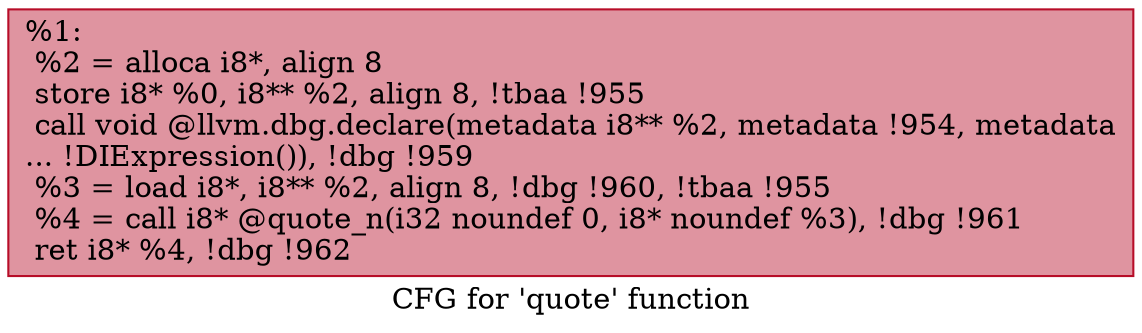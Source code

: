digraph "CFG for 'quote' function" {
	label="CFG for 'quote' function";

	Node0x2292bf0 [shape=record,color="#b70d28ff", style=filled, fillcolor="#b70d2870",label="{%1:\l  %2 = alloca i8*, align 8\l  store i8* %0, i8** %2, align 8, !tbaa !955\l  call void @llvm.dbg.declare(metadata i8** %2, metadata !954, metadata\l... !DIExpression()), !dbg !959\l  %3 = load i8*, i8** %2, align 8, !dbg !960, !tbaa !955\l  %4 = call i8* @quote_n(i32 noundef 0, i8* noundef %3), !dbg !961\l  ret i8* %4, !dbg !962\l}"];
}
